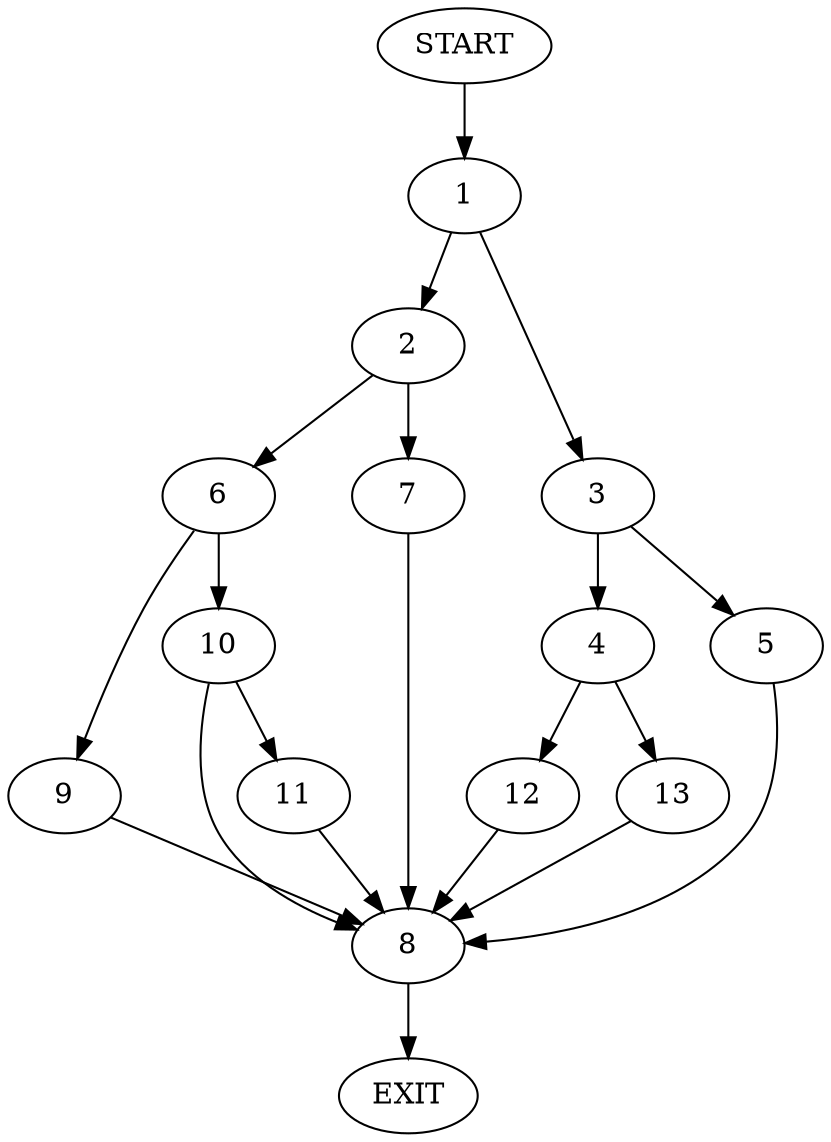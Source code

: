 digraph {
0 [label="START"]
14 [label="EXIT"]
0 -> 1
1 -> 2
1 -> 3
3 -> 4
3 -> 5
2 -> 6
2 -> 7
7 -> 8
6 -> 9
6 -> 10
9 -> 8
10 -> 11
10 -> 8
8 -> 14
11 -> 8
5 -> 8
4 -> 12
4 -> 13
12 -> 8
13 -> 8
}
